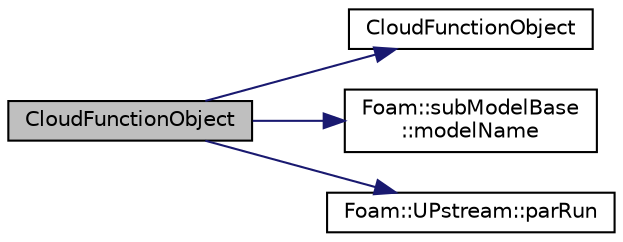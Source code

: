 digraph "CloudFunctionObject"
{
  bgcolor="transparent";
  edge [fontname="Helvetica",fontsize="10",labelfontname="Helvetica",labelfontsize="10"];
  node [fontname="Helvetica",fontsize="10",shape=record];
  rankdir="LR";
  Node1 [label="CloudFunctionObject",height=0.2,width=0.4,color="black", fillcolor="grey75", style="filled", fontcolor="black"];
  Node1 -> Node2 [color="midnightblue",fontsize="10",style="solid",fontname="Helvetica"];
  Node2 [label="CloudFunctionObject",height=0.2,width=0.4,color="black",URL="$a00278.html#a67605fdb8d88471459589d19a34b02b4",tooltip="Construct null from owner. "];
  Node1 -> Node3 [color="midnightblue",fontsize="10",style="solid",fontname="Helvetica"];
  Node3 [label="Foam::subModelBase\l::modelName",height=0.2,width=0.4,color="black",URL="$a02554.html#a3ad472647ea425c4ede26aa8e33e228b",tooltip="Return const access to the name of the sub-model. "];
  Node1 -> Node4 [color="midnightblue",fontsize="10",style="solid",fontname="Helvetica"];
  Node4 [label="Foam::UPstream::parRun",height=0.2,width=0.4,color="black",URL="$a02878.html#adbb27f04b5705440fb8b09f278059011",tooltip="Is this a parallel run? "];
}
